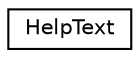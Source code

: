 digraph "Graphical Class Hierarchy"
{
  edge [fontname="Helvetica",fontsize="10",labelfontname="Helvetica",labelfontsize="10"];
  node [fontname="Helvetica",fontsize="10",shape=record];
  rankdir="LR";
  Node0 [label="HelpText",height=0.2,width=0.4,color="black", fillcolor="white", style="filled",URL="$struct_help_text.html"];
}
